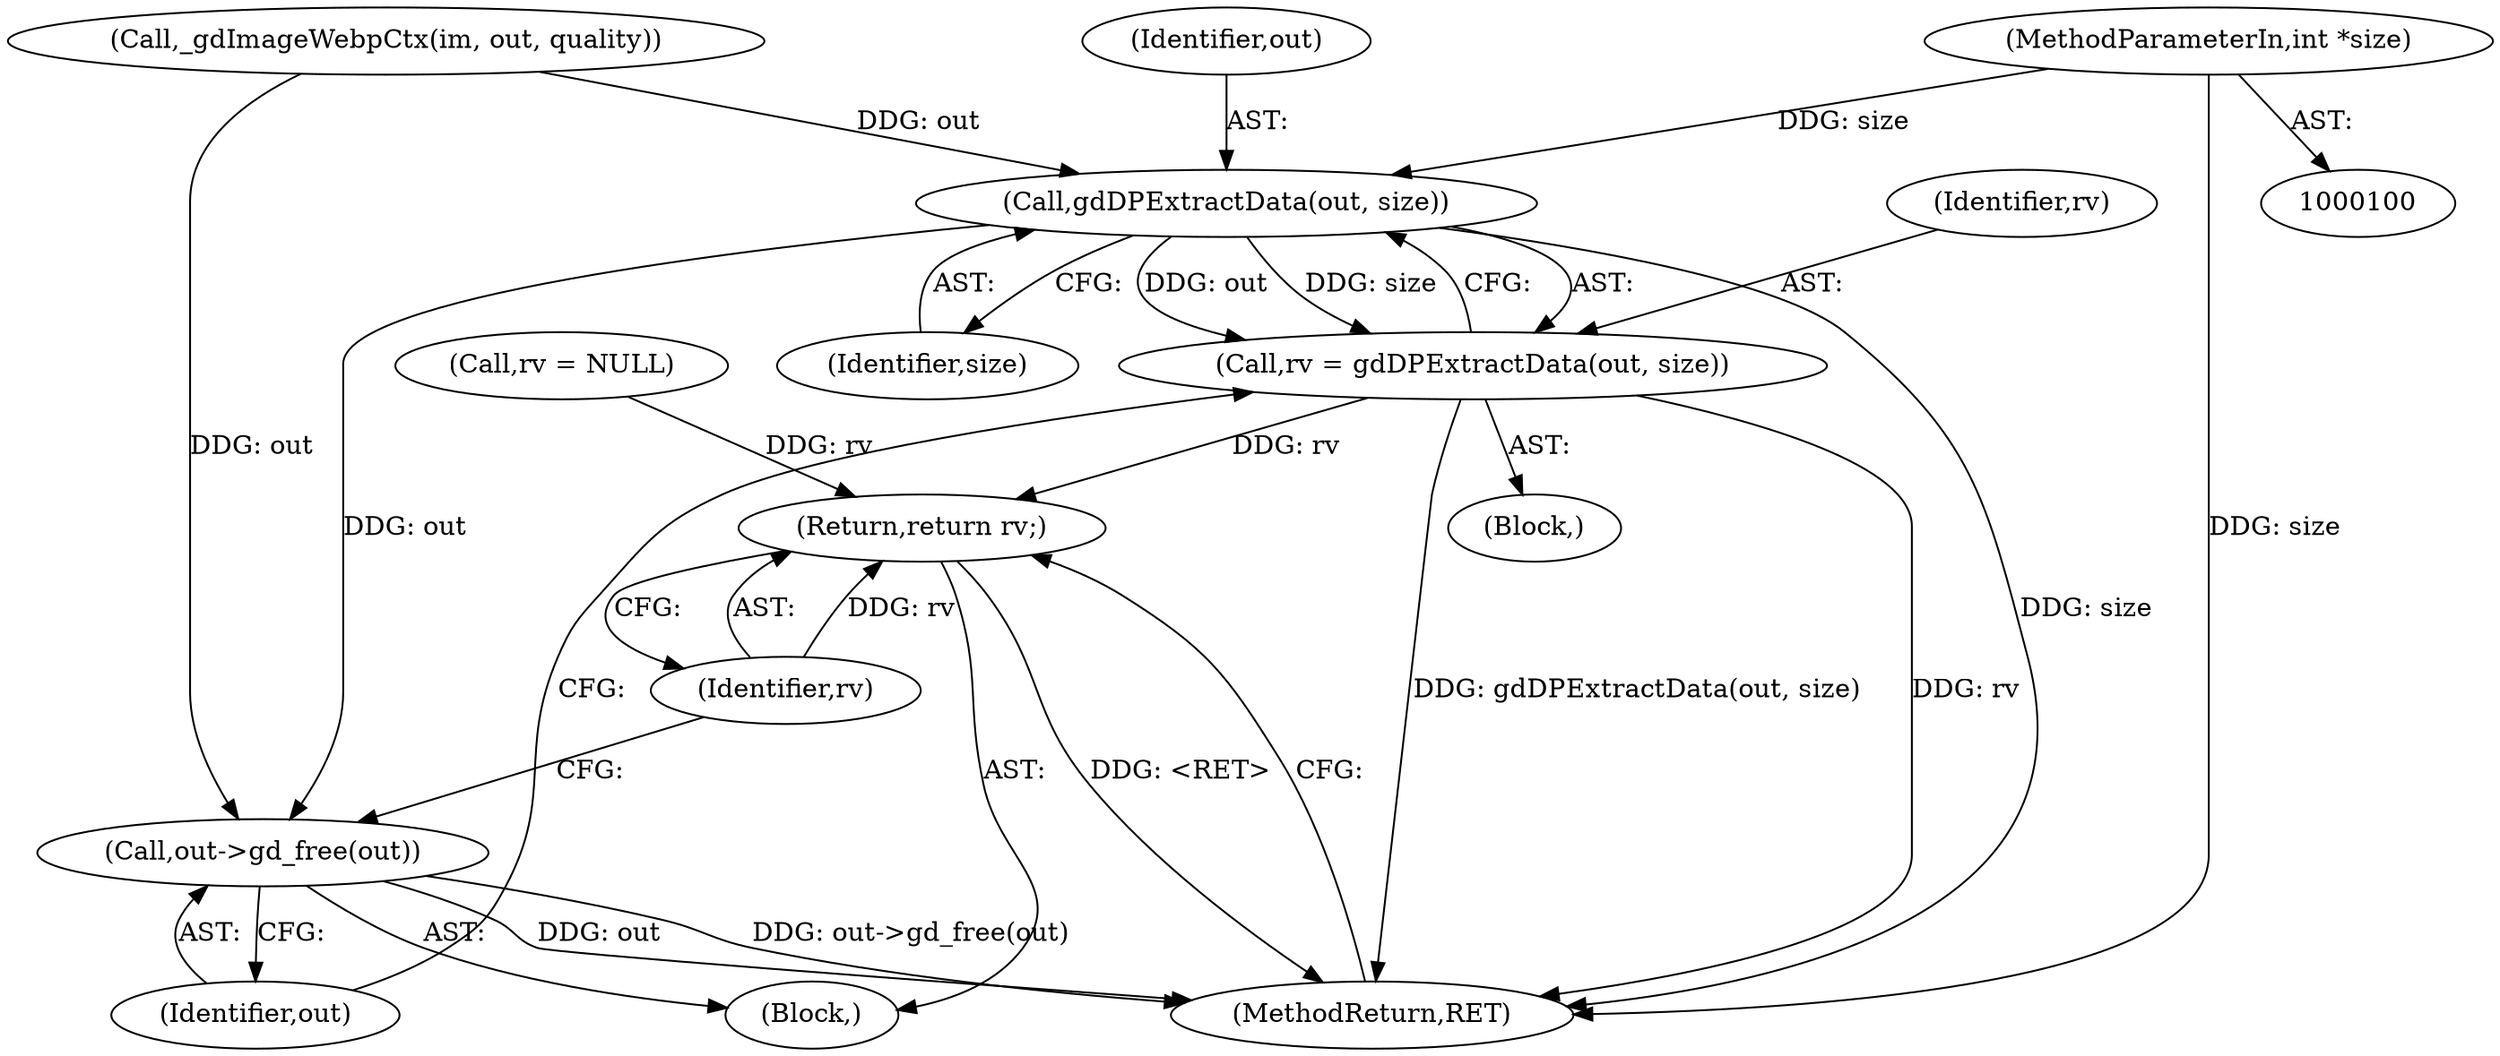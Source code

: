 digraph "0_libgd_a49feeae76d41959d85ee733925a4cf40bac61b2_3@pointer" {
"1000102" [label="(MethodParameterIn,int *size)"];
"1000132" [label="(Call,gdDPExtractData(out, size))"];
"1000130" [label="(Call,rv = gdDPExtractData(out, size))"];
"1000137" [label="(Return,return rv;)"];
"1000135" [label="(Call,out->gd_free(out))"];
"1000130" [label="(Call,rv = gdDPExtractData(out, size))"];
"1000134" [label="(Identifier,size)"];
"1000135" [label="(Call,out->gd_free(out))"];
"1000131" [label="(Identifier,rv)"];
"1000104" [label="(Block,)"];
"1000138" [label="(Identifier,rv)"];
"1000133" [label="(Identifier,out)"];
"1000139" [label="(MethodReturn,RET)"];
"1000120" [label="(Call,_gdImageWebpCtx(im, out, quality))"];
"1000129" [label="(Block,)"];
"1000102" [label="(MethodParameterIn,int *size)"];
"1000136" [label="(Identifier,out)"];
"1000125" [label="(Call,rv = NULL)"];
"1000137" [label="(Return,return rv;)"];
"1000132" [label="(Call,gdDPExtractData(out, size))"];
"1000102" -> "1000100"  [label="AST: "];
"1000102" -> "1000139"  [label="DDG: size"];
"1000102" -> "1000132"  [label="DDG: size"];
"1000132" -> "1000130"  [label="AST: "];
"1000132" -> "1000134"  [label="CFG: "];
"1000133" -> "1000132"  [label="AST: "];
"1000134" -> "1000132"  [label="AST: "];
"1000130" -> "1000132"  [label="CFG: "];
"1000132" -> "1000139"  [label="DDG: size"];
"1000132" -> "1000130"  [label="DDG: out"];
"1000132" -> "1000130"  [label="DDG: size"];
"1000120" -> "1000132"  [label="DDG: out"];
"1000132" -> "1000135"  [label="DDG: out"];
"1000130" -> "1000129"  [label="AST: "];
"1000131" -> "1000130"  [label="AST: "];
"1000136" -> "1000130"  [label="CFG: "];
"1000130" -> "1000139"  [label="DDG: rv"];
"1000130" -> "1000139"  [label="DDG: gdDPExtractData(out, size)"];
"1000130" -> "1000137"  [label="DDG: rv"];
"1000137" -> "1000104"  [label="AST: "];
"1000137" -> "1000138"  [label="CFG: "];
"1000138" -> "1000137"  [label="AST: "];
"1000139" -> "1000137"  [label="CFG: "];
"1000137" -> "1000139"  [label="DDG: <RET>"];
"1000138" -> "1000137"  [label="DDG: rv"];
"1000125" -> "1000137"  [label="DDG: rv"];
"1000135" -> "1000104"  [label="AST: "];
"1000135" -> "1000136"  [label="CFG: "];
"1000136" -> "1000135"  [label="AST: "];
"1000138" -> "1000135"  [label="CFG: "];
"1000135" -> "1000139"  [label="DDG: out"];
"1000135" -> "1000139"  [label="DDG: out->gd_free(out)"];
"1000120" -> "1000135"  [label="DDG: out"];
}

